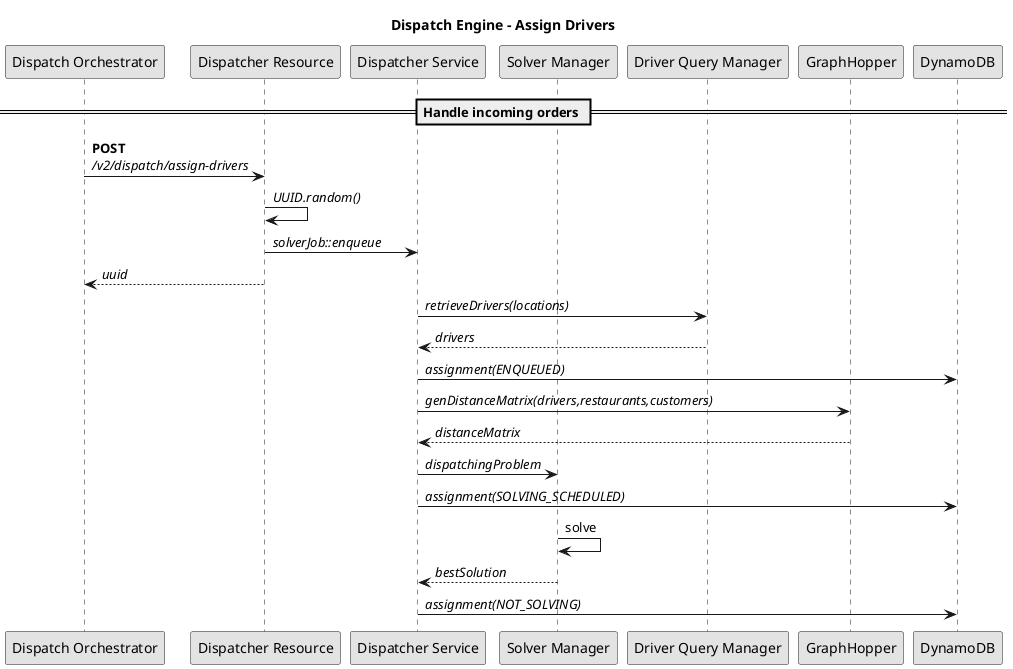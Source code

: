 @startuml dispatch-engine-assign-drivers-sequence

skinparam monochrome true
skinparam responseMessageBelowArrow true

title Dispatch Engine - Assign Drivers

' participants
' ------------

participant "Dispatch Orchestrator" as dispatchOrchestrator
participant "Dispatcher Resource" as dispatcherResource
participant "Dispatcher Service" as service
participant "Solver Manager" as solverManager
participant "Driver Query Manager" as driverQueryManager
participant "GraphHopper" as gh
participant "DynamoDB" as ddb

== Handle incoming orders ==

    dispatchOrchestrator -> dispatcherResource : **POST**\n///v2/dispatch/assign-drivers//
    dispatcherResource -> dispatcherResource : //UUID.random()//

    dispatcherResource -> service : //solverJob::enqueue//
    dispatcherResource --> dispatchOrchestrator : //uuid//

    service -> driverQueryManager : //retrieveDrivers(locations)//
    driverQueryManager --> service : //drivers//

    service -> ddb : //assignment(ENQUEUED)//

    service -> gh : //genDistanceMatrix(drivers,restaurants,customers)//
    gh --> service : //distanceMatrix//

    service -> solverManager : //dispatchingProblem//
    service -> ddb : //assignment(SOLVING_SCHEDULED)//

    solverManager -> solverManager : solve
    solverManager --> service : //bestSolution//

    service -> ddb : //assignment(NOT_SOLVING)//

@enduml